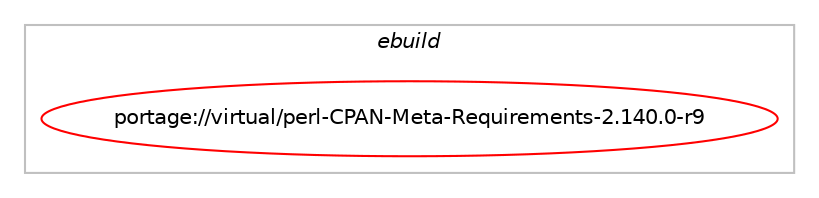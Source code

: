 digraph prolog {

# *************
# Graph options
# *************

newrank=true;
concentrate=true;
compound=true;
graph [rankdir=LR,fontname=Helvetica,fontsize=10,ranksep=1.5];#, ranksep=2.5, nodesep=0.2];
edge  [arrowhead=vee];
node  [fontname=Helvetica,fontsize=10];

# **********
# The ebuild
# **********

subgraph cluster_leftcol {
color=gray;
label=<<i>ebuild</i>>;
id [label="portage://virtual/perl-CPAN-Meta-Requirements-2.140.0-r9", color=red, width=4, href="../virtual/perl-CPAN-Meta-Requirements-2.140.0-r9.svg"];
}

# ****************
# The dependencies
# ****************

subgraph cluster_midcol {
color=gray;
label=<<i>dependencies</i>>;
subgraph cluster_compile {
fillcolor="#eeeeee";
style=filled;
label=<<i>compile</i>>;
}
subgraph cluster_compileandrun {
fillcolor="#eeeeee";
style=filled;
label=<<i>compile and run</i>>;
}
subgraph cluster_run {
fillcolor="#eeeeee";
style=filled;
label=<<i>run</i>>;
# *** BEGIN UNKNOWN DEPENDENCY TYPE (TODO) ***
# id -> equal(any_of_group([package_dependency(portage://virtual/perl-CPAN-Meta-Requirements-2.140.0-r9,run,no,dev-lang,perl,equal,[5.38*,,,5.38*],[],[]),package_dependency(portage://virtual/perl-CPAN-Meta-Requirements-2.140.0-r9,run,no,dev-lang,perl,equal,[5.36*,,,5.36*],[],[]),package_dependency(portage://virtual/perl-CPAN-Meta-Requirements-2.140.0-r9,run,no,dev-lang,perl,equal,[5.34*,,,5.34*],[],[]),package_dependency(portage://virtual/perl-CPAN-Meta-Requirements-2.140.0-r9,run,no,perl-core,CPAN-Meta-Requirements,tilde,[2.140.0,,,2.140.0],[],[])]))
# *** END UNKNOWN DEPENDENCY TYPE (TODO) ***

# *** BEGIN UNKNOWN DEPENDENCY TYPE (TODO) ***
# id -> equal(package_dependency(portage://virtual/perl-CPAN-Meta-Requirements-2.140.0-r9,run,no,dev-lang,perl,none,[,,],any_same_slot,[]))
# *** END UNKNOWN DEPENDENCY TYPE (TODO) ***

# *** BEGIN UNKNOWN DEPENDENCY TYPE (TODO) ***
# id -> equal(package_dependency(portage://virtual/perl-CPAN-Meta-Requirements-2.140.0-r9,run,weak,perl-core,CPAN-Meta-Requirements,greater,[2.140.0,,-r999,2.140.0-r999],[],[]))
# *** END UNKNOWN DEPENDENCY TYPE (TODO) ***

# *** BEGIN UNKNOWN DEPENDENCY TYPE (TODO) ***
# id -> equal(package_dependency(portage://virtual/perl-CPAN-Meta-Requirements-2.140.0-r9,run,weak,perl-core,CPAN-Meta-Requirements,smaller,[2.140.0,,,2.140.0],[],[]))
# *** END UNKNOWN DEPENDENCY TYPE (TODO) ***

}
}

# **************
# The candidates
# **************

subgraph cluster_choices {
rank=same;
color=gray;
label=<<i>candidates</i>>;

}

}
